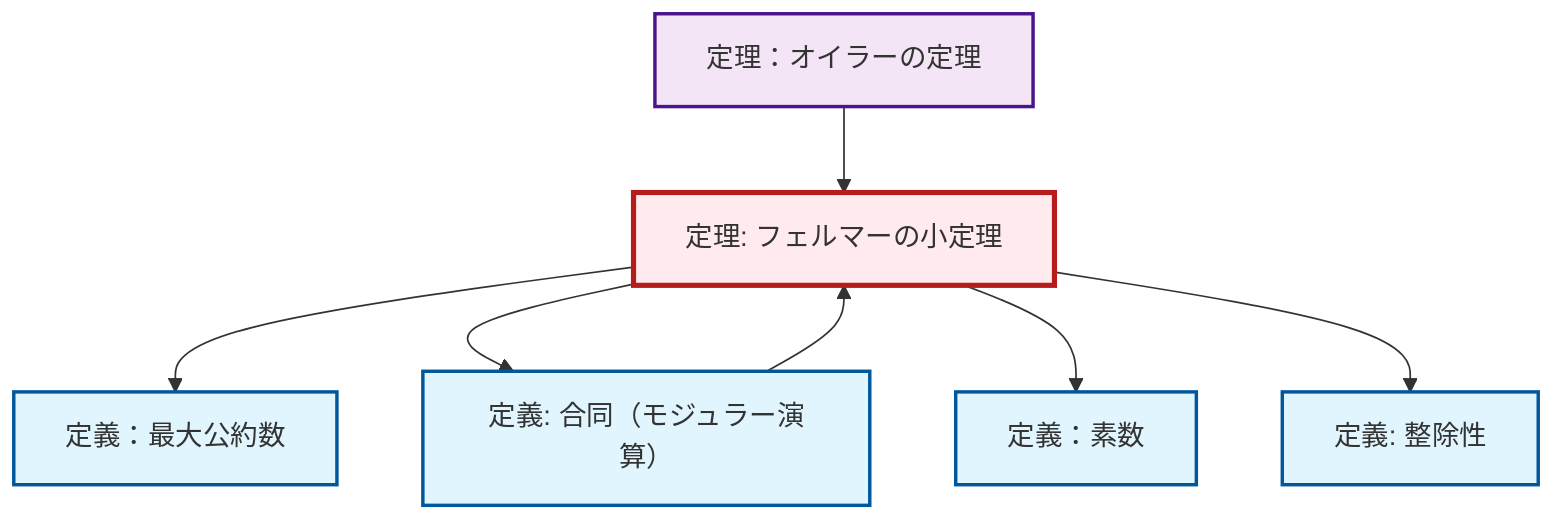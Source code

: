 graph TD
    classDef definition fill:#e1f5fe,stroke:#01579b,stroke-width:2px
    classDef theorem fill:#f3e5f5,stroke:#4a148c,stroke-width:2px
    classDef axiom fill:#fff3e0,stroke:#e65100,stroke-width:2px
    classDef example fill:#e8f5e9,stroke:#1b5e20,stroke-width:2px
    classDef current fill:#ffebee,stroke:#b71c1c,stroke-width:3px
    thm-euler["定理：オイラーの定理"]:::theorem
    def-prime["定義：素数"]:::definition
    thm-fermat-little["定理: フェルマーの小定理"]:::theorem
    def-congruence["定義: 合同（モジュラー演算）"]:::definition
    def-divisibility["定義: 整除性"]:::definition
    def-gcd["定義：最大公約数"]:::definition
    thm-fermat-little --> def-gcd
    thm-fermat-little --> def-congruence
    thm-euler --> thm-fermat-little
    def-congruence --> thm-fermat-little
    thm-fermat-little --> def-prime
    thm-fermat-little --> def-divisibility
    class thm-fermat-little current